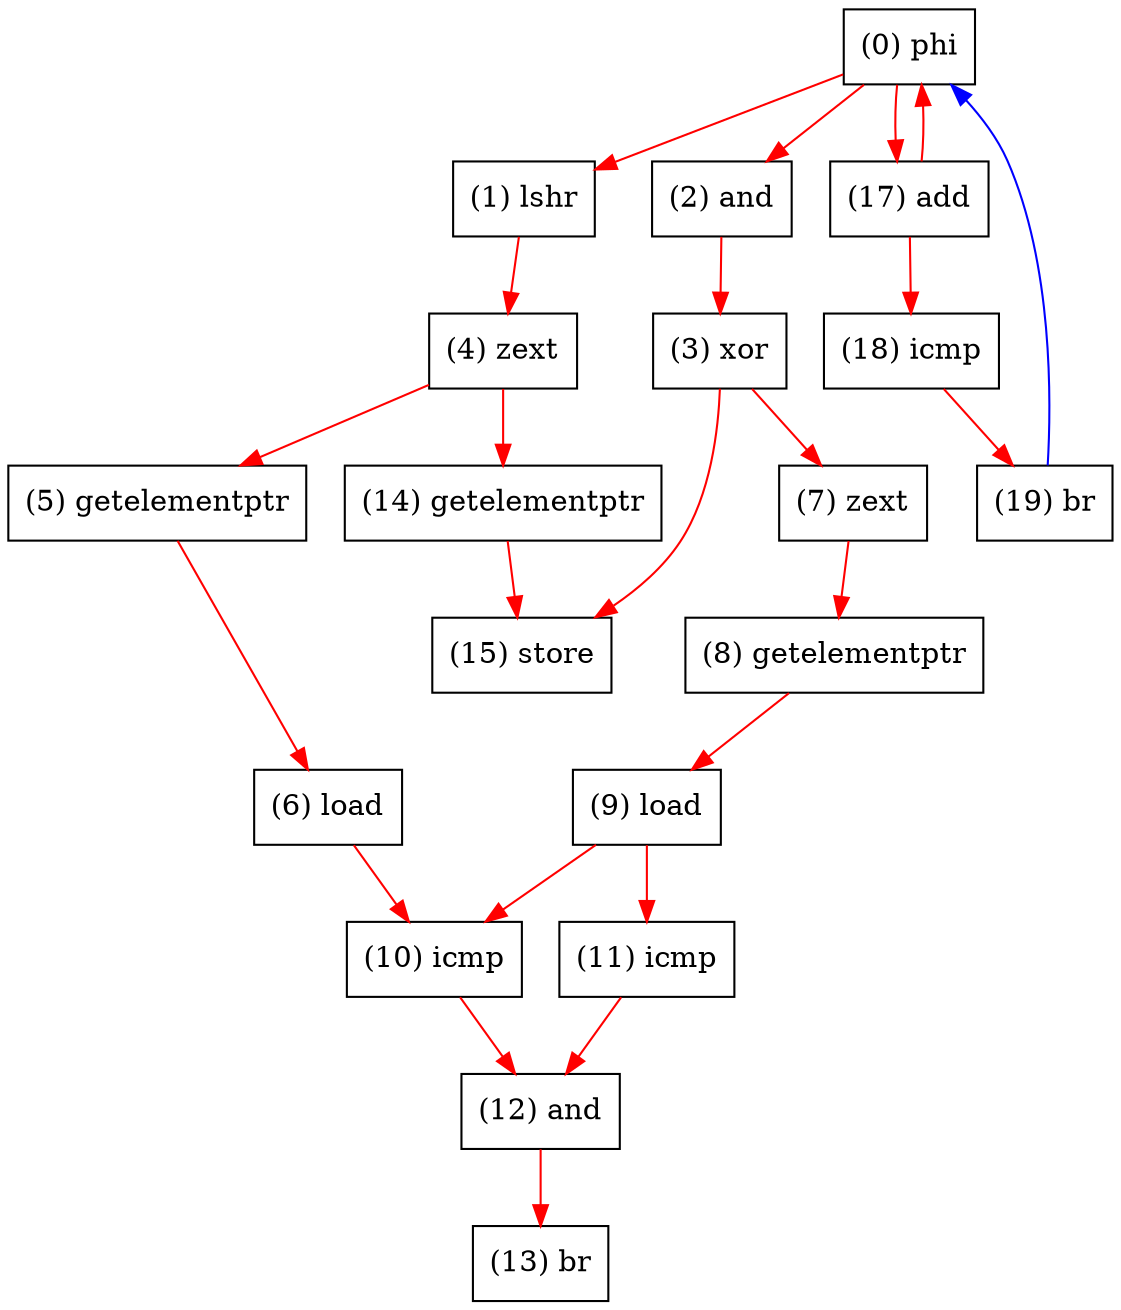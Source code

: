 digraph "DFG for'kernel' function" {
	Node0phi[shape=record, label="(0) phi"];
	Node1lshr[shape=record, label="(1) lshr"];
	Node2and[shape=record, label="(2) and"];
	Node3xor[shape=record, label="(3) xor"];
	Node4zext[shape=record, label="(4) zext"];
	Node5getelementptr[shape=record, label="(5) getelementptr"];
	Node6load[shape=record, label="(6) load"];
	Node7zext[shape=record, label="(7) zext"];
	Node8getelementptr[shape=record, label="(8) getelementptr"];
	Node9load[shape=record, label="(9) load"];
	Node10icmp[shape=record, label="(10) icmp"];
	Node11icmp[shape=record, label="(11) icmp"];
	Node12and[shape=record, label="(12) and"];
	Node13br[shape=record, label="(13) br"];
	Node14getelementptr[shape=record, label="(14) getelementptr"];
	Node15store[shape=record, label="(15) store"];
	Node17add[shape=record, label="(17) add"];
	Node18icmp[shape=record, label="(18) icmp"];
	Node19br[shape=record, label="(19) br"];
edge [color=blue]
	Node19br -> Node0phi
edge [color=red]
	Node17add -> Node0phi
	Node0phi -> Node1lshr
	Node0phi -> Node2and
	Node2and -> Node3xor
	Node1lshr -> Node4zext
	Node4zext -> Node5getelementptr
	Node5getelementptr -> Node6load
	Node3xor -> Node7zext
	Node7zext -> Node8getelementptr
	Node8getelementptr -> Node9load
	Node9load -> Node10icmp
	Node6load -> Node10icmp
	Node9load -> Node11icmp
	Node10icmp -> Node12and
	Node11icmp -> Node12and
	Node12and -> Node13br
	Node4zext -> Node14getelementptr
	Node3xor -> Node15store
	Node14getelementptr -> Node15store
	Node0phi -> Node17add
	Node17add -> Node18icmp
	Node18icmp -> Node19br
}
